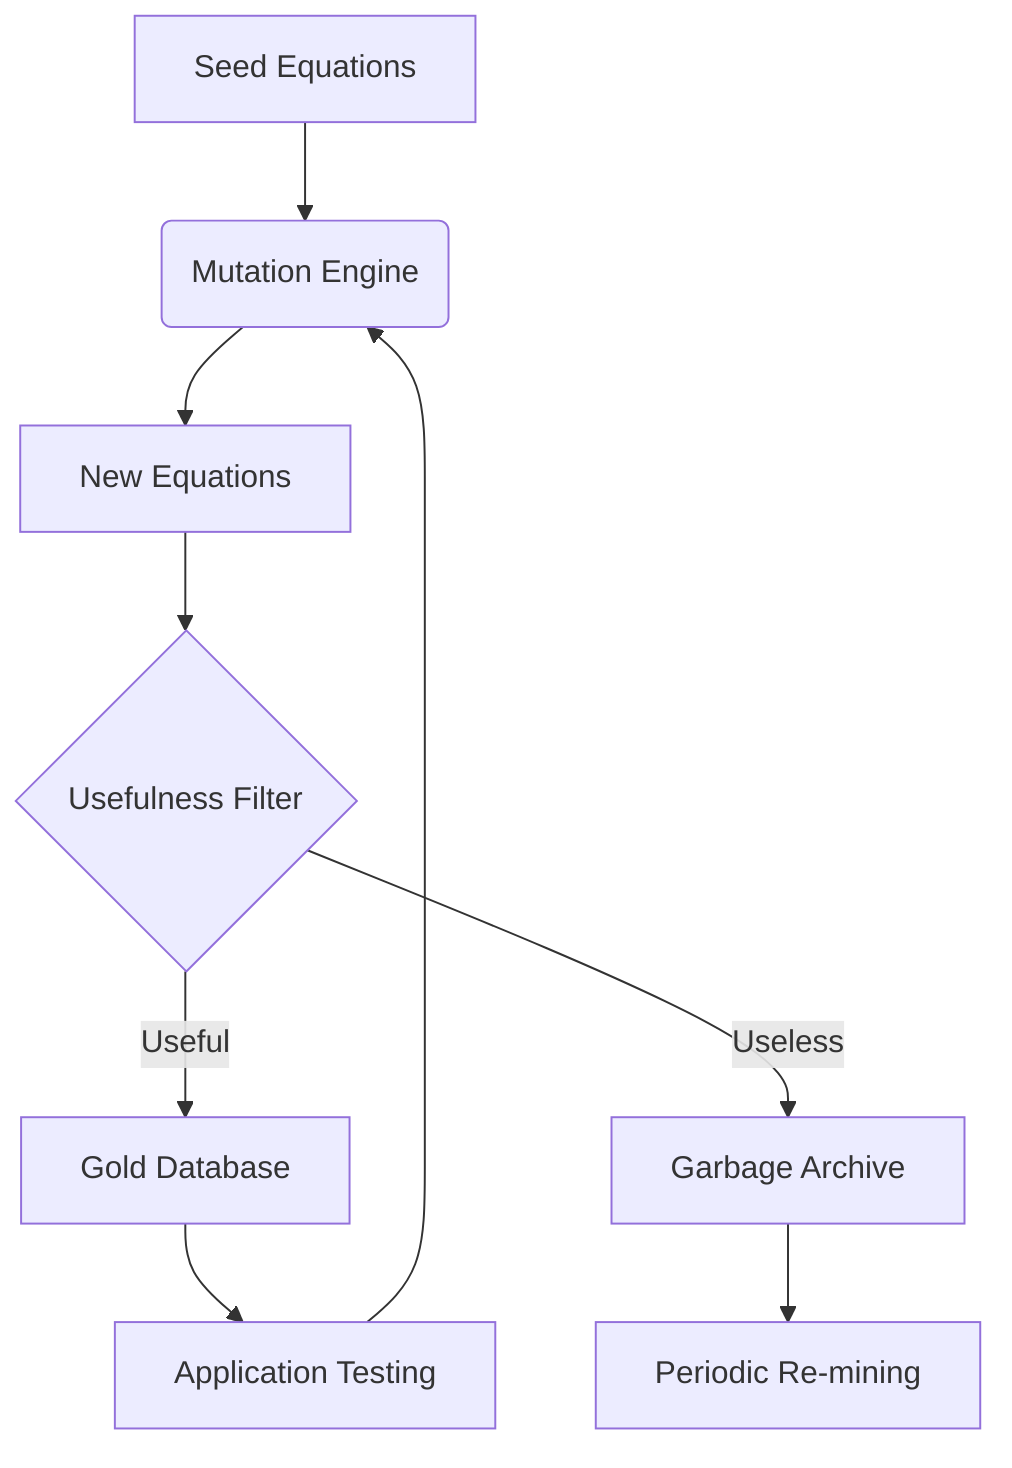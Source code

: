 graph TB
    A[Seed Equations] --> B(Mutation Engine)
    B --> C[New Equations]
    C --> D{Usefulness Filter}
    D -->|Useful| E[Gold Database]
    D -->|Useless| F[Garbage Archive]
    F --> G[Periodic Re-mining]
    E --> H[Application Testing]
    H --> B